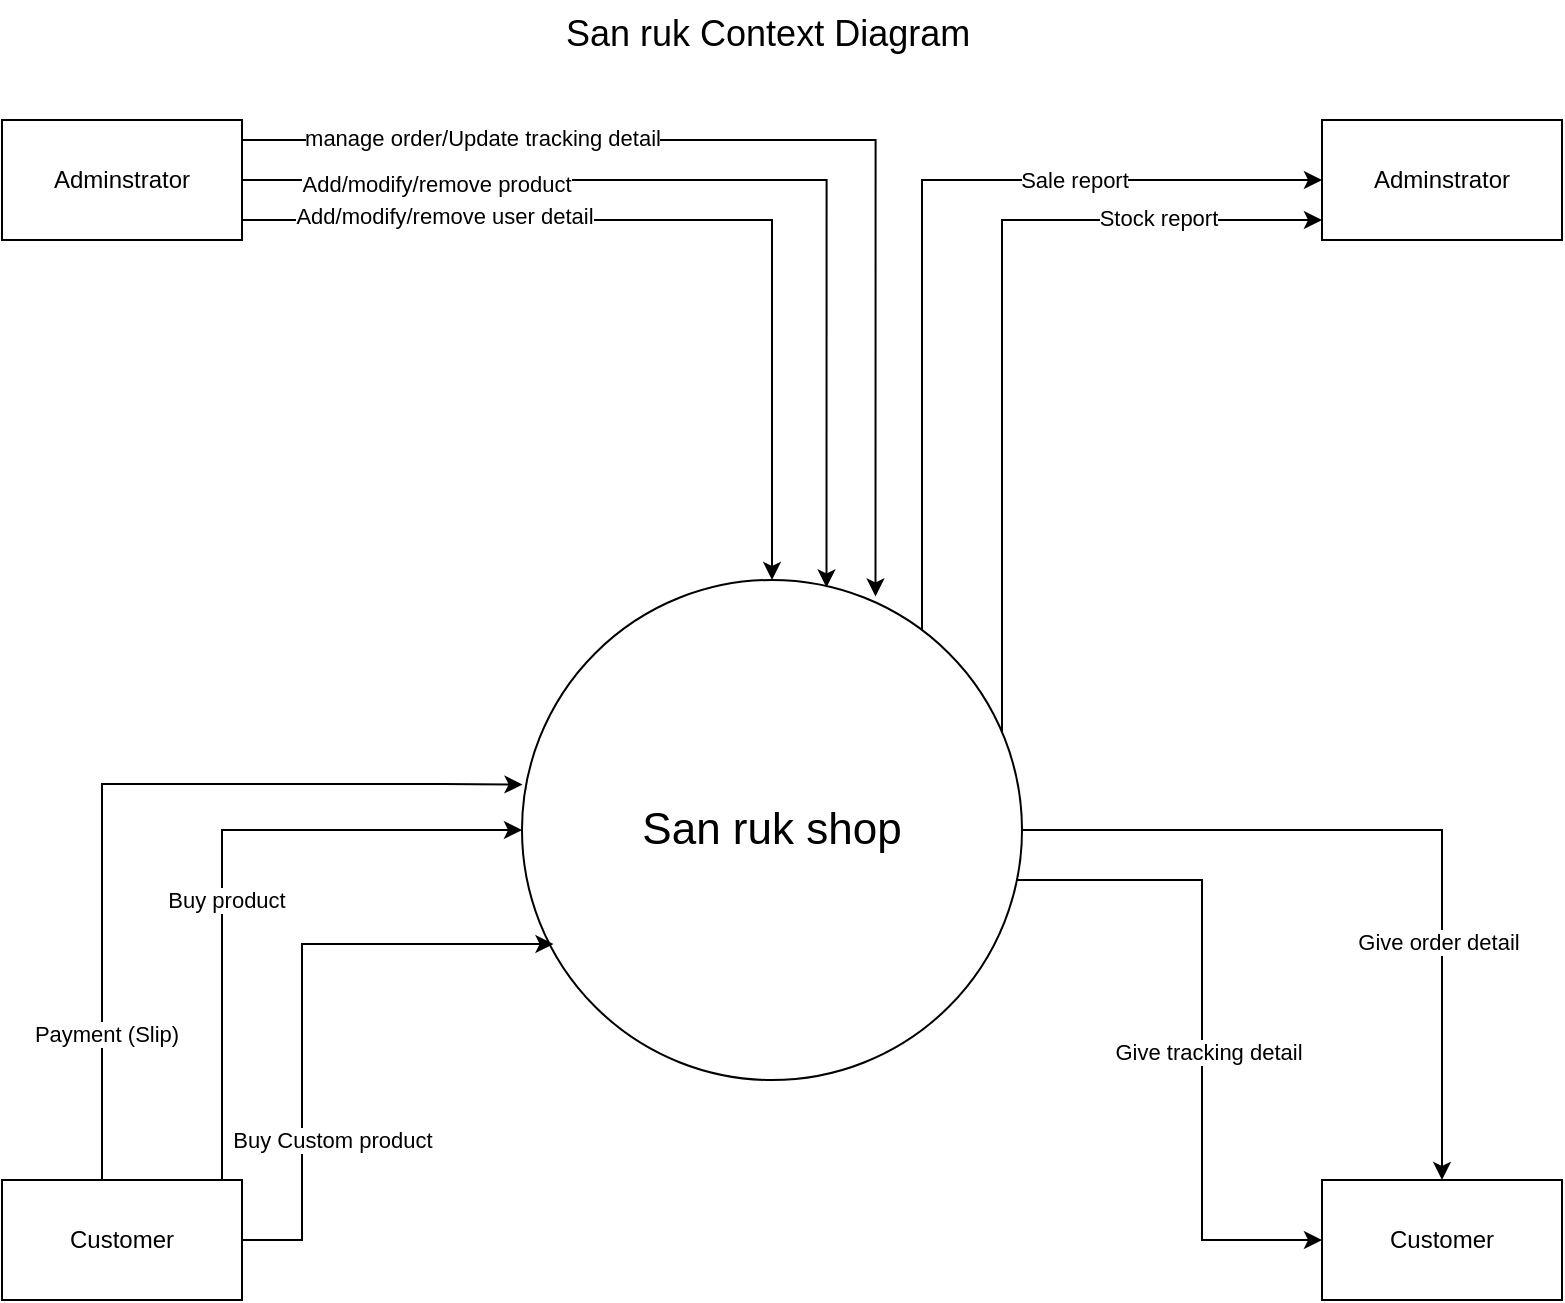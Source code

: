 <mxfile version="21.6.2" type="github">
  <diagram name="Page-1" id="cAQ2PPVyHnJ2Ly46RfSv">
    <mxGraphModel dx="2416" dy="957" grid="1" gridSize="10" guides="1" tooltips="1" connect="1" arrows="1" fold="1" page="1" pageScale="1" pageWidth="850" pageHeight="1100" math="0" shadow="0">
      <root>
        <mxCell id="0" />
        <mxCell id="1" parent="0" />
        <mxCell id="HSSL1Zx0RV7VmfYDASV5-6" style="edgeStyle=orthogonalEdgeStyle;rounded=0;orthogonalLoop=1;jettySize=auto;html=1;entryX=0;entryY=0.5;entryDx=0;entryDy=0;" edge="1" parent="1" source="HSSL1Zx0RV7VmfYDASV5-1" target="HSSL1Zx0RV7VmfYDASV5-4">
          <mxGeometry relative="1" as="geometry">
            <Array as="points">
              <mxPoint x="640" y="480" />
              <mxPoint x="640" y="660" />
            </Array>
          </mxGeometry>
        </mxCell>
        <mxCell id="HSSL1Zx0RV7VmfYDASV5-7" value="Give tracking detail" style="edgeLabel;html=1;align=center;verticalAlign=middle;resizable=0;points=[];" vertex="1" connectable="0" parent="HSSL1Zx0RV7VmfYDASV5-6">
          <mxGeometry x="0.07" y="3" relative="1" as="geometry">
            <mxPoint as="offset" />
          </mxGeometry>
        </mxCell>
        <mxCell id="HSSL1Zx0RV7VmfYDASV5-19" style="edgeStyle=orthogonalEdgeStyle;rounded=0;orthogonalLoop=1;jettySize=auto;html=1;entryX=0.5;entryY=0;entryDx=0;entryDy=0;" edge="1" parent="1" source="HSSL1Zx0RV7VmfYDASV5-1" target="HSSL1Zx0RV7VmfYDASV5-4">
          <mxGeometry relative="1" as="geometry">
            <Array as="points">
              <mxPoint x="760" y="455" />
            </Array>
          </mxGeometry>
        </mxCell>
        <mxCell id="HSSL1Zx0RV7VmfYDASV5-20" value="Give order detail" style="edgeLabel;html=1;align=center;verticalAlign=middle;resizable=0;points=[];" vertex="1" connectable="0" parent="HSSL1Zx0RV7VmfYDASV5-19">
          <mxGeometry x="0.381" y="-2" relative="1" as="geometry">
            <mxPoint as="offset" />
          </mxGeometry>
        </mxCell>
        <mxCell id="HSSL1Zx0RV7VmfYDASV5-28" style="edgeStyle=orthogonalEdgeStyle;rounded=0;orthogonalLoop=1;jettySize=auto;html=1;entryX=0;entryY=0.5;entryDx=0;entryDy=0;" edge="1" parent="1" source="HSSL1Zx0RV7VmfYDASV5-1" target="HSSL1Zx0RV7VmfYDASV5-5">
          <mxGeometry relative="1" as="geometry">
            <Array as="points">
              <mxPoint x="500" y="130" />
            </Array>
          </mxGeometry>
        </mxCell>
        <mxCell id="HSSL1Zx0RV7VmfYDASV5-29" value="Sale report" style="edgeLabel;html=1;align=center;verticalAlign=middle;resizable=0;points=[];" vertex="1" connectable="0" parent="HSSL1Zx0RV7VmfYDASV5-28">
          <mxGeometry x="0.413" relative="1" as="geometry">
            <mxPoint as="offset" />
          </mxGeometry>
        </mxCell>
        <mxCell id="HSSL1Zx0RV7VmfYDASV5-30" style="edgeStyle=orthogonalEdgeStyle;rounded=0;orthogonalLoop=1;jettySize=auto;html=1;entryX=0.008;entryY=0.843;entryDx=0;entryDy=0;entryPerimeter=0;" edge="1" parent="1" source="HSSL1Zx0RV7VmfYDASV5-1" target="HSSL1Zx0RV7VmfYDASV5-5">
          <mxGeometry relative="1" as="geometry">
            <Array as="points">
              <mxPoint x="540" y="150" />
              <mxPoint x="700" y="150" />
            </Array>
          </mxGeometry>
        </mxCell>
        <mxCell id="HSSL1Zx0RV7VmfYDASV5-31" value="Stock report" style="edgeLabel;html=1;align=center;verticalAlign=middle;resizable=0;points=[];" vertex="1" connectable="0" parent="HSSL1Zx0RV7VmfYDASV5-30">
          <mxGeometry x="0.598" y="1" relative="1" as="geometry">
            <mxPoint as="offset" />
          </mxGeometry>
        </mxCell>
        <mxCell id="HSSL1Zx0RV7VmfYDASV5-1" value="&lt;font style=&quot;font-size: 22px;&quot;&gt;San ruk shop&lt;/font&gt;" style="ellipse;whiteSpace=wrap;html=1;aspect=fixed;" vertex="1" parent="1">
          <mxGeometry x="300" y="330" width="250" height="250" as="geometry" />
        </mxCell>
        <mxCell id="HSSL1Zx0RV7VmfYDASV5-21" style="edgeStyle=orthogonalEdgeStyle;rounded=0;orthogonalLoop=1;jettySize=auto;html=1;entryX=0.5;entryY=0;entryDx=0;entryDy=0;" edge="1" parent="1" source="HSSL1Zx0RV7VmfYDASV5-2" target="HSSL1Zx0RV7VmfYDASV5-1">
          <mxGeometry relative="1" as="geometry">
            <Array as="points">
              <mxPoint x="425" y="150" />
            </Array>
          </mxGeometry>
        </mxCell>
        <mxCell id="HSSL1Zx0RV7VmfYDASV5-25" value="Add/modify/remove user detail" style="edgeLabel;html=1;align=center;verticalAlign=middle;resizable=0;points=[];" vertex="1" connectable="0" parent="HSSL1Zx0RV7VmfYDASV5-21">
          <mxGeometry x="-0.809" y="2" relative="1" as="geometry">
            <mxPoint x="58" as="offset" />
          </mxGeometry>
        </mxCell>
        <mxCell id="HSSL1Zx0RV7VmfYDASV5-22" style="edgeStyle=orthogonalEdgeStyle;rounded=0;orthogonalLoop=1;jettySize=auto;html=1;entryX=0.609;entryY=0.015;entryDx=0;entryDy=0;entryPerimeter=0;" edge="1" parent="1" source="HSSL1Zx0RV7VmfYDASV5-2" target="HSSL1Zx0RV7VmfYDASV5-1">
          <mxGeometry relative="1" as="geometry">
            <Array as="points">
              <mxPoint x="452" y="130" />
            </Array>
          </mxGeometry>
        </mxCell>
        <mxCell id="HSSL1Zx0RV7VmfYDASV5-23" value="Add/modify/remove product" style="edgeLabel;html=1;align=center;verticalAlign=middle;resizable=0;points=[];" vertex="1" connectable="0" parent="HSSL1Zx0RV7VmfYDASV5-22">
          <mxGeometry x="-0.609" y="-2" relative="1" as="geometry">
            <mxPoint as="offset" />
          </mxGeometry>
        </mxCell>
        <mxCell id="HSSL1Zx0RV7VmfYDASV5-26" style="edgeStyle=orthogonalEdgeStyle;rounded=0;orthogonalLoop=1;jettySize=auto;html=1;entryX=0.707;entryY=0.033;entryDx=0;entryDy=0;entryPerimeter=0;" edge="1" parent="1" source="HSSL1Zx0RV7VmfYDASV5-2" target="HSSL1Zx0RV7VmfYDASV5-1">
          <mxGeometry relative="1" as="geometry">
            <Array as="points">
              <mxPoint x="477" y="110" />
            </Array>
          </mxGeometry>
        </mxCell>
        <mxCell id="HSSL1Zx0RV7VmfYDASV5-27" value="manage order/Update tracking detail" style="edgeLabel;html=1;align=center;verticalAlign=middle;resizable=0;points=[];" vertex="1" connectable="0" parent="HSSL1Zx0RV7VmfYDASV5-26">
          <mxGeometry x="-0.817" y="1" relative="1" as="geometry">
            <mxPoint x="70" as="offset" />
          </mxGeometry>
        </mxCell>
        <mxCell id="HSSL1Zx0RV7VmfYDASV5-2" value="Adminstrator" style="rounded=0;whiteSpace=wrap;html=1;" vertex="1" parent="1">
          <mxGeometry x="40" y="100" width="120" height="60" as="geometry" />
        </mxCell>
        <mxCell id="HSSL1Zx0RV7VmfYDASV5-8" style="edgeStyle=orthogonalEdgeStyle;rounded=0;orthogonalLoop=1;jettySize=auto;html=1;entryX=0;entryY=0.5;entryDx=0;entryDy=0;" edge="1" parent="1" source="HSSL1Zx0RV7VmfYDASV5-3" target="HSSL1Zx0RV7VmfYDASV5-1">
          <mxGeometry relative="1" as="geometry">
            <Array as="points">
              <mxPoint x="150" y="455" />
            </Array>
          </mxGeometry>
        </mxCell>
        <mxCell id="HSSL1Zx0RV7VmfYDASV5-10" value="Buy product" style="edgeLabel;html=1;align=center;verticalAlign=middle;resizable=0;points=[];" vertex="1" connectable="0" parent="HSSL1Zx0RV7VmfYDASV5-8">
          <mxGeometry x="-0.136" y="-2" relative="1" as="geometry">
            <mxPoint as="offset" />
          </mxGeometry>
        </mxCell>
        <mxCell id="HSSL1Zx0RV7VmfYDASV5-11" style="edgeStyle=orthogonalEdgeStyle;rounded=0;orthogonalLoop=1;jettySize=auto;html=1;entryX=0.063;entryY=0.728;entryDx=0;entryDy=0;entryPerimeter=0;" edge="1" parent="1" source="HSSL1Zx0RV7VmfYDASV5-3" target="HSSL1Zx0RV7VmfYDASV5-1">
          <mxGeometry relative="1" as="geometry">
            <Array as="points">
              <mxPoint x="190" y="660" />
              <mxPoint x="190" y="512" />
            </Array>
          </mxGeometry>
        </mxCell>
        <mxCell id="HSSL1Zx0RV7VmfYDASV5-14" value="Buy Custom product" style="edgeLabel;html=1;align=center;verticalAlign=middle;resizable=0;points=[];" vertex="1" connectable="0" parent="HSSL1Zx0RV7VmfYDASV5-11">
          <mxGeometry x="0.009" y="3" relative="1" as="geometry">
            <mxPoint x="18" y="73" as="offset" />
          </mxGeometry>
        </mxCell>
        <mxCell id="HSSL1Zx0RV7VmfYDASV5-15" style="edgeStyle=orthogonalEdgeStyle;rounded=0;orthogonalLoop=1;jettySize=auto;html=1;entryX=0.001;entryY=0.409;entryDx=0;entryDy=0;entryPerimeter=0;" edge="1" parent="1" source="HSSL1Zx0RV7VmfYDASV5-3" target="HSSL1Zx0RV7VmfYDASV5-1">
          <mxGeometry relative="1" as="geometry">
            <Array as="points">
              <mxPoint x="90" y="432" />
              <mxPoint x="260" y="432" />
            </Array>
          </mxGeometry>
        </mxCell>
        <mxCell id="HSSL1Zx0RV7VmfYDASV5-16" value="Payment (Slip)" style="edgeLabel;html=1;align=center;verticalAlign=middle;resizable=0;points=[];" vertex="1" connectable="0" parent="HSSL1Zx0RV7VmfYDASV5-15">
          <mxGeometry x="-0.639" y="-2" relative="1" as="geometry">
            <mxPoint as="offset" />
          </mxGeometry>
        </mxCell>
        <mxCell id="HSSL1Zx0RV7VmfYDASV5-3" value="Customer" style="rounded=0;whiteSpace=wrap;html=1;" vertex="1" parent="1">
          <mxGeometry x="40" y="630" width="120" height="60" as="geometry" />
        </mxCell>
        <mxCell id="HSSL1Zx0RV7VmfYDASV5-4" value="Customer" style="rounded=0;whiteSpace=wrap;html=1;" vertex="1" parent="1">
          <mxGeometry x="700" y="630" width="120" height="60" as="geometry" />
        </mxCell>
        <mxCell id="HSSL1Zx0RV7VmfYDASV5-5" value="Adminstrator" style="rounded=0;whiteSpace=wrap;html=1;" vertex="1" parent="1">
          <mxGeometry x="700" y="100" width="120" height="60" as="geometry" />
        </mxCell>
        <mxCell id="HSSL1Zx0RV7VmfYDASV5-33" value="San ruk Context Diagram" style="text;whiteSpace=wrap;fontSize=18;" vertex="1" parent="1">
          <mxGeometry x="320" y="40" width="210" height="40" as="geometry" />
        </mxCell>
      </root>
    </mxGraphModel>
  </diagram>
</mxfile>
